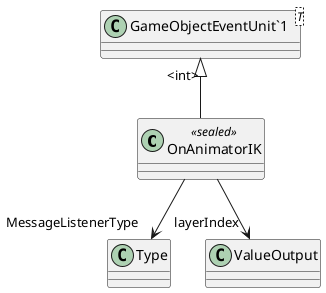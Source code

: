 @startuml
class OnAnimatorIK <<sealed>> {
}
class "GameObjectEventUnit`1"<T> {
}
"GameObjectEventUnit`1" "<int>" <|-- OnAnimatorIK
OnAnimatorIK --> "MessageListenerType" Type
OnAnimatorIK --> "layerIndex" ValueOutput
@enduml
